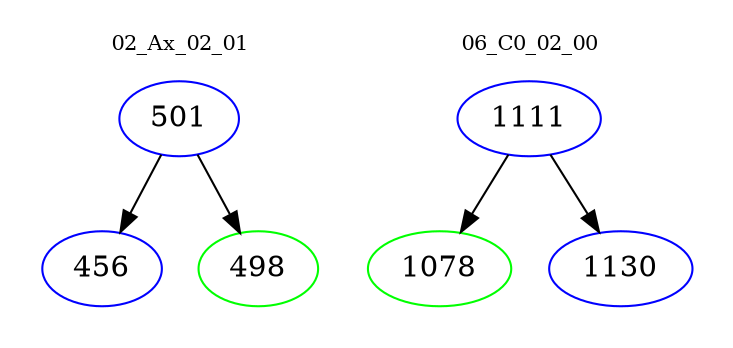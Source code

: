 digraph{
subgraph cluster_0 {
color = white
label = "02_Ax_02_01";
fontsize=10;
T0_501 [label="501", color="blue"]
T0_501 -> T0_456 [color="black"]
T0_456 [label="456", color="blue"]
T0_501 -> T0_498 [color="black"]
T0_498 [label="498", color="green"]
}
subgraph cluster_1 {
color = white
label = "06_C0_02_00";
fontsize=10;
T1_1111 [label="1111", color="blue"]
T1_1111 -> T1_1078 [color="black"]
T1_1078 [label="1078", color="green"]
T1_1111 -> T1_1130 [color="black"]
T1_1130 [label="1130", color="blue"]
}
}
